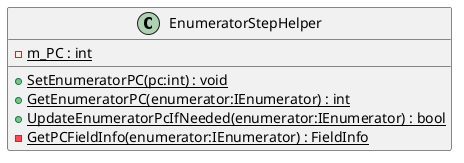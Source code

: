 @startuml
class EnumeratorStepHelper {
    - {static} m_PC : int
    + {static} SetEnumeratorPC(pc:int) : void
    + {static} GetEnumeratorPC(enumerator:IEnumerator) : int
    + {static} UpdateEnumeratorPcIfNeeded(enumerator:IEnumerator) : bool
    - {static} GetPCFieldInfo(enumerator:IEnumerator) : FieldInfo
}
@enduml
